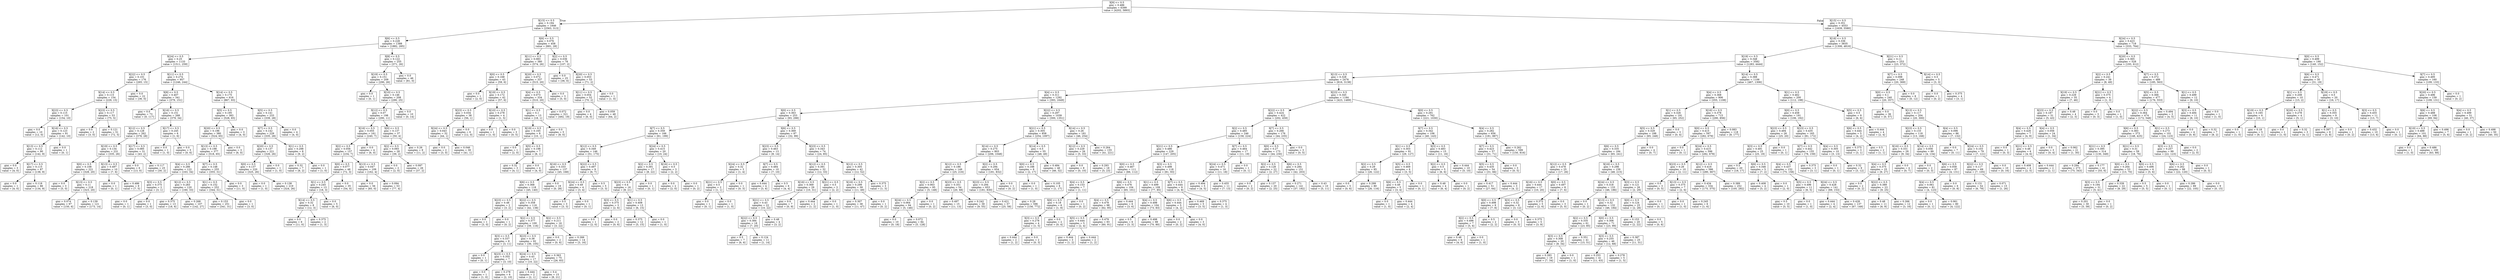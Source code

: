 digraph Tree {
node [shape=box] ;
0 [label="X[9] <= 0.5\ngini = 0.486\nsamples = 6399\nvalue = [4202, 5893]"] ;
1 [label="X[15] <= 0.5\ngini = 0.194\nsamples = 1846\nvalue = [2563, 313]"] ;
0 -> 1 [labeldistance=2.5, labelangle=45, headlabel="True"] ;
2 [label="X[6] <= 0.5\ngini = 0.228\nsamples = 1388\nvalue = [1882, 285]"] ;
1 -> 2 ;
3 [label="X[24] <= 0.5\ngini = 0.25\nsamples = 1133\nvalue = [1511, 259]"] ;
2 -> 3 ;
4 [label="X[22] <= 0.5\ngini = 0.101\nsamples = 176\nvalue = [265, 15]"] ;
3 -> 4 ;
5 [label="X[14] <= 0.5\ngini = 0.115\nsamples = 154\nvalue = [229, 15]"] ;
4 -> 5 ;
6 [label="X[23] <= 0.5\ngini = 0.115\nsamples = 101\nvalue = [154, 10]"] ;
5 -> 6 ;
7 [label="gini = 0.0\nsamples = 10\nvalue = [12, 0]"] ;
6 -> 7 ;
8 [label="X[16] <= 0.5\ngini = 0.123\nsamples = 91\nvalue = [142, 10]"] ;
6 -> 8 ;
9 [label="X[13] <= 0.5\ngini = 0.112\nsamples = 90\nvalue = [142, 9]"] ;
8 -> 9 ;
10 [label="gini = 0.0\nsamples = 3\nvalue = [4, 0]"] ;
9 -> 10 ;
11 [label="X[17] <= 0.5\ngini = 0.115\nsamples = 87\nvalue = [138, 9]"] ;
9 -> 11 ;
12 [label="gini = 0.0\nsamples = 1\nvalue = [4, 0]"] ;
11 -> 12 ;
13 [label="gini = 0.118\nsamples = 86\nvalue = [134, 9]"] ;
11 -> 13 ;
14 [label="gini = 0.0\nsamples = 1\nvalue = [0, 1]"] ;
8 -> 14 ;
15 [label="X[23] <= 0.5\ngini = 0.117\nsamples = 53\nvalue = [75, 5]"] ;
5 -> 15 ;
16 [label="gini = 0.0\nsamples = 2\nvalue = [3, 0]"] ;
15 -> 16 ;
17 [label="gini = 0.121\nsamples = 51\nvalue = [72, 5]"] ;
15 -> 17 ;
18 [label="gini = 0.0\nsamples = 22\nvalue = [36, 0]"] ;
4 -> 18 ;
19 [label="X[11] <= 0.5\ngini = 0.274\nsamples = 957\nvalue = [1246, 244]"] ;
3 -> 19 ;
20 [label="X[8] <= 0.5\ngini = 0.407\nsamples = 341\nvalue = [379, 151]"] ;
19 -> 20 ;
21 [label="gini = 0.0\nsamples = 73\nvalue = [0, 117]"] ;
20 -> 21 ;
22 [label="X[16] <= 0.5\ngini = 0.151\nsamples = 268\nvalue = [379, 34]"] ;
20 -> 22 ;
23 [label="X[12] <= 0.5\ngini = 0.128\nsamples = 262\nvalue = [378, 28]"] ;
22 -> 23 ;
24 [label="X[19] <= 0.5\ngini = 0.134\nsamples = 231\nvalue = [335, 26]"] ;
23 -> 24 ;
25 [label="X[0] <= 0.5\ngini = 0.108\nsamples = 221\nvalue = [328, 20]"] ;
24 -> 25 ;
26 [label="gini = 0.0\nsamples = 3\nvalue = [5, 0]"] ;
25 -> 26 ;
27 [label="X[13] <= 0.5\ngini = 0.11\nsamples = 218\nvalue = [323, 20]"] ;
25 -> 27 ;
28 [label="gini = 0.074\nsamples = 97\nvalue = [150, 6]"] ;
27 -> 28 ;
29 [label="gini = 0.139\nsamples = 121\nvalue = [173, 14]"] ;
27 -> 29 ;
30 [label="X[13] <= 0.5\ngini = 0.497\nsamples = 10\nvalue = [7, 6]"] ;
24 -> 30 ;
31 [label="gini = 0.0\nsamples = 1\nvalue = [0, 1]"] ;
30 -> 31 ;
32 [label="gini = 0.486\nsamples = 9\nvalue = [7, 5]"] ;
30 -> 32 ;
33 [label="X[17] <= 0.5\ngini = 0.085\nsamples = 31\nvalue = [43, 2]"] ;
23 -> 33 ;
34 [label="gini = 0.0\nsamples = 6\nvalue = [13, 0]"] ;
33 -> 34 ;
35 [label="gini = 0.117\nsamples = 25\nvalue = [30, 2]"] ;
33 -> 35 ;
36 [label="X[17] <= 0.5\ngini = 0.245\nsamples = 6\nvalue = [1, 6]"] ;
22 -> 36 ;
37 [label="gini = 0.0\nsamples = 1\nvalue = [1, 0]"] ;
36 -> 37 ;
38 [label="gini = 0.0\nsamples = 5\nvalue = [0, 6]"] ;
36 -> 38 ;
39 [label="X[14] <= 0.5\ngini = 0.175\nsamples = 616\nvalue = [867, 93]"] ;
19 -> 39 ;
40 [label="X[5] <= 0.5\ngini = 0.195\nsamples = 383\nvalue = [528, 65]"] ;
39 -> 40 ;
41 [label="X[20] <= 0.5\ngini = 0.196\nsamples = 380\nvalue = [524, 65]"] ;
40 -> 41 ;
42 [label="X[13] <= 0.5\ngini = 0.198\nsamples = 377\nvalue = [518, 65]"] ;
41 -> 42 ;
43 [label="X[4] <= 0.5\ngini = 0.286\nsamples = 122\nvalue = [163, 34]"] ;
42 -> 43 ;
44 [label="X[3] <= 0.5\ngini = 0.375\nsamples = 2\nvalue = [3, 1]"] ;
43 -> 44 ;
45 [label="gini = 0.0\nsamples = 1\nvalue = [0, 1]"] ;
44 -> 45 ;
46 [label="gini = 0.0\nsamples = 1\nvalue = [3, 0]"] ;
44 -> 46 ;
47 [label="X[12] <= 0.5\ngini = 0.283\nsamples = 120\nvalue = [160, 33]"] ;
43 -> 47 ;
48 [label="gini = 0.375\nsamples = 13\nvalue = [18, 6]"] ;
47 -> 48 ;
49 [label="gini = 0.268\nsamples = 107\nvalue = [142, 27]"] ;
47 -> 49 ;
50 [label="X[7] <= 0.5\ngini = 0.148\nsamples = 255\nvalue = [355, 31]"] ;
42 -> 50 ;
51 [label="X[1] <= 0.5\ngini = 0.152\nsamples = 252\nvalue = [344, 31]"] ;
50 -> 51 ;
52 [label="gini = 0.153\nsamples = 251\nvalue = [341, 31]"] ;
51 -> 52 ;
53 [label="gini = 0.0\nsamples = 1\nvalue = [3, 0]"] ;
51 -> 53 ;
54 [label="gini = 0.0\nsamples = 3\nvalue = [11, 0]"] ;
50 -> 54 ;
55 [label="gini = 0.0\nsamples = 3\nvalue = [6, 0]"] ;
41 -> 55 ;
56 [label="gini = 0.0\nsamples = 3\nvalue = [4, 0]"] ;
40 -> 56 ;
57 [label="X[5] <= 0.5\ngini = 0.141\nsamples = 233\nvalue = [339, 28]"] ;
39 -> 57 ;
58 [label="X[7] <= 0.5\ngini = 0.142\nsamples = 229\nvalue = [335, 28]"] ;
57 -> 58 ;
59 [label="X[20] <= 0.5\ngini = 0.137\nsamples = 221\nvalue = [326, 26]"] ;
58 -> 59 ;
60 [label="X[0] <= 0.5\ngini = 0.137\nsamples = 220\nvalue = [325, 26]"] ;
59 -> 60 ;
61 [label="gini = 0.0\nsamples = 1\nvalue = [1, 0]"] ;
60 -> 61 ;
62 [label="gini = 0.138\nsamples = 219\nvalue = [324, 26]"] ;
60 -> 62 ;
63 [label="gini = 0.0\nsamples = 1\nvalue = [1, 0]"] ;
59 -> 63 ;
64 [label="X[1] <= 0.5\ngini = 0.298\nsamples = 8\nvalue = [9, 2]"] ;
58 -> 64 ;
65 [label="gini = 0.32\nsamples = 7\nvalue = [8, 2]"] ;
64 -> 65 ;
66 [label="gini = 0.0\nsamples = 1\nvalue = [1, 0]"] ;
64 -> 66 ;
67 [label="gini = 0.0\nsamples = 4\nvalue = [4, 0]"] ;
57 -> 67 ;
68 [label="X[8] <= 0.5\ngini = 0.122\nsamples = 255\nvalue = [371, 26]"] ;
2 -> 68 ;
69 [label="X[19] <= 0.5\ngini = 0.151\nsamples = 209\nvalue = [290, 26]"] ;
68 -> 69 ;
70 [label="gini = 0.0\nsamples = 1\nvalue = [0, 1]"] ;
69 -> 70 ;
71 [label="X[10] <= 0.5\ngini = 0.146\nsamples = 208\nvalue = [290, 25]"] ;
69 -> 71 ;
72 [label="X[12] <= 0.5\ngini = 0.07\nsamples = 198\nvalue = [290, 11]"] ;
71 -> 72 ;
73 [label="X[16] <= 0.5\ngini = 0.055\nsamples = 161\nvalue = [240, 7]"] ;
72 -> 73 ;
74 [label="X[2] <= 0.5\ngini = 0.056\nsamples = 157\nvalue = [234, 7]"] ;
73 -> 74 ;
75 [label="X[0] <= 0.5\ngini = 0.077\nsamples = 48\nvalue = [72, 3]"] ;
74 -> 75 ;
76 [label="X[1] <= 0.5\ngini = 0.245\nsamples = 13\nvalue = [18, 3]"] ;
75 -> 76 ;
77 [label="X[14] <= 0.5\ngini = 0.32\nsamples = 8\nvalue = [12, 3]"] ;
76 -> 77 ;
78 [label="gini = 0.0\nsamples = 6\nvalue = [11, 0]"] ;
77 -> 78 ;
79 [label="gini = 0.375\nsamples = 2\nvalue = [1, 3]"] ;
77 -> 79 ;
80 [label="gini = 0.0\nsamples = 5\nvalue = [6, 0]"] ;
76 -> 80 ;
81 [label="gini = 0.0\nsamples = 35\nvalue = [54, 0]"] ;
75 -> 81 ;
82 [label="X[13] <= 0.5\ngini = 0.047\nsamples = 109\nvalue = [162, 4]"] ;
74 -> 82 ;
83 [label="gini = 0.0\nsamples = 56\nvalue = [85, 0]"] ;
82 -> 83 ;
84 [label="gini = 0.094\nsamples = 53\nvalue = [77, 4]"] ;
82 -> 84 ;
85 [label="gini = 0.0\nsamples = 4\nvalue = [6, 0]"] ;
73 -> 85 ;
86 [label="X[0] <= 0.5\ngini = 0.137\nsamples = 37\nvalue = [50, 4]"] ;
72 -> 86 ;
87 [label="X[2] <= 0.5\ngini = 0.093\nsamples = 28\nvalue = [39, 2]"] ;
86 -> 87 ;
88 [label="gini = 0.0\nsamples = 2\nvalue = [2, 0]"] ;
87 -> 88 ;
89 [label="gini = 0.097\nsamples = 26\nvalue = [37, 2]"] ;
87 -> 89 ;
90 [label="gini = 0.26\nsamples = 9\nvalue = [11, 2]"] ;
86 -> 90 ;
91 [label="gini = 0.0\nsamples = 10\nvalue = [0, 14]"] ;
71 -> 91 ;
92 [label="gini = 0.0\nsamples = 46\nvalue = [81, 0]"] ;
68 -> 92 ;
93 [label="X[6] <= 0.5\ngini = 0.076\nsamples = 458\nvalue = [681, 28]"] ;
1 -> 93 ;
94 [label="X[11] <= 0.5\ngini = 0.083\nsamples = 380\nvalue = [574, 26]"] ;
93 -> 94 ;
95 [label="X[0] <= 0.5\ngini = 0.168\nsamples = 43\nvalue = [59, 6]"] ;
94 -> 95 ;
96 [label="gini = 0.0\nsamples = 1\nvalue = [2, 0]"] ;
95 -> 96 ;
97 [label="X[19] <= 0.5\ngini = 0.172\nsamples = 42\nvalue = [57, 6]"] ;
95 -> 97 ;
98 [label="X[23] <= 0.5\ngini = 0.034\nsamples = 38\nvalue = [56, 1]"] ;
97 -> 98 ;
99 [label="X[24] <= 0.5\ngini = 0.043\nsamples = 32\nvalue = [44, 1]"] ;
98 -> 99 ;
100 [label="gini = 0.0\nsamples = 2\nvalue = [3, 0]"] ;
99 -> 100 ;
101 [label="gini = 0.046\nsamples = 30\nvalue = [41, 1]"] ;
99 -> 101 ;
102 [label="gini = 0.0\nsamples = 6\nvalue = [12, 0]"] ;
98 -> 102 ;
103 [label="X[10] <= 0.5\ngini = 0.278\nsamples = 4\nvalue = [1, 5]"] ;
97 -> 103 ;
104 [label="gini = 0.0\nsamples = 1\nvalue = [1, 0]"] ;
103 -> 104 ;
105 [label="gini = 0.0\nsamples = 3\nvalue = [0, 5]"] ;
103 -> 105 ;
106 [label="X[20] <= 0.5\ngini = 0.072\nsamples = 337\nvalue = [515, 20]"] ;
94 -> 106 ;
107 [label="X[4] <= 0.5\ngini = 0.073\nsamples = 334\nvalue = [510, 20]"] ;
106 -> 107 ;
108 [label="X[1] <= 0.5\ngini = 0.1\nsamples = 13\nvalue = [18, 1]"] ;
107 -> 108 ;
109 [label="X[19] <= 0.5\ngini = 0.165\nsamples = 8\nvalue = [10, 1]"] ;
108 -> 109 ;
110 [label="gini = 0.0\nsamples = 1\nvalue = [2, 0]"] ;
109 -> 110 ;
111 [label="X[5] <= 0.5\ngini = 0.198\nsamples = 7\nvalue = [8, 1]"] ;
109 -> 111 ;
112 [label="gini = 0.32\nsamples = 3\nvalue = [4, 1]"] ;
111 -> 112 ;
113 [label="gini = 0.0\nsamples = 4\nvalue = [4, 0]"] ;
111 -> 113 ;
114 [label="gini = 0.0\nsamples = 5\nvalue = [8, 0]"] ;
108 -> 114 ;
115 [label="gini = 0.072\nsamples = 321\nvalue = [492, 19]"] ;
107 -> 115 ;
116 [label="gini = 0.0\nsamples = 3\nvalue = [5, 0]"] ;
106 -> 116 ;
117 [label="X[2] <= 0.5\ngini = 0.036\nsamples = 78\nvalue = [107, 2]"] ;
93 -> 117 ;
118 [label="gini = 0.0\nsamples = 25\nvalue = [36, 0]"] ;
117 -> 118 ;
119 [label="X[20] <= 0.5\ngini = 0.053\nsamples = 53\nvalue = [71, 2]"] ;
117 -> 119 ;
120 [label="X[11] <= 0.5\ngini = 0.054\nsamples = 52\nvalue = [70, 2]"] ;
119 -> 120 ;
121 [label="gini = 0.0\nsamples = 4\nvalue = [6, 0]"] ;
120 -> 121 ;
122 [label="gini = 0.059\nsamples = 48\nvalue = [64, 2]"] ;
120 -> 122 ;
123 [label="gini = 0.0\nsamples = 1\nvalue = [1, 0]"] ;
119 -> 123 ;
124 [label="X[15] <= 0.5\ngini = 0.351\nsamples = 4553\nvalue = [1639, 5580]"] ;
0 -> 124 [labeldistance=2.5, labelangle=-45, headlabel="False"] ;
125 [label="X[18] <= 0.5\ngini = 0.336\nsamples = 3835\nvalue = [1306, 4816]"] ;
124 -> 125 ;
126 [label="X[19] <= 0.5\ngini = 0.348\nsamples = 3582\nvalue = [1283, 4444]"] ;
125 -> 126 ;
127 [label="X[13] <= 0.5\ngini = 0.328\nsamples = 2476\nvalue = [816, 3138]"] ;
126 -> 127 ;
128 [label="X[4] <= 0.5\ngini = 0.311\nsamples = 1292\nvalue = [393, 1649]"] ;
127 -> 128 ;
129 [label="X[0] <= 0.5\ngini = 0.363\nsamples = 253\nvalue = [93, 298]"] ;
128 -> 129 ;
130 [label="X[7] <= 0.5\ngini = 0.359\nsamples = 166\nvalue = [61, 199]"] ;
129 -> 130 ;
131 [label="X[12] <= 0.5\ngini = 0.349\nsamples = 146\nvalue = [51, 175]"] ;
130 -> 131 ;
132 [label="X[16] <= 0.5\ngini = 0.333\nsamples = 137\nvalue = [45, 168]"] ;
131 -> 132 ;
133 [label="X[6] <= 0.5\ngini = 0.368\nsamples = 118\nvalue = [45, 140]"] ;
132 -> 133 ;
134 [label="X[23] <= 0.5\ngini = 0.48\nsamples = 2\nvalue = [3, 2]"] ;
133 -> 134 ;
135 [label="gini = 0.0\nsamples = 1\nvalue = [3, 0]"] ;
134 -> 135 ;
136 [label="gini = 0.0\nsamples = 1\nvalue = [0, 2]"] ;
134 -> 136 ;
137 [label="X[22] <= 0.5\ngini = 0.358\nsamples = 116\nvalue = [42, 138]"] ;
133 -> 137 ;
138 [label="X[2] <= 0.5\ngini = 0.377\nsamples = 100\nvalue = [39, 116]"] ;
137 -> 138 ;
139 [label="X[3] <= 0.5\ngini = 0.337\nsamples = 8\nvalue = [3, 11]"] ;
138 -> 139 ;
140 [label="gini = 0.0\nsamples = 1\nvalue = [0, 1]"] ;
139 -> 140 ;
141 [label="X[23] <= 0.5\ngini = 0.355\nsamples = 7\nvalue = [3, 10]"] ;
139 -> 141 ;
142 [label="gini = 0.0\nsamples = 1\nvalue = [1, 0]"] ;
141 -> 142 ;
143 [label="gini = 0.278\nsamples = 6\nvalue = [2, 10]"] ;
141 -> 143 ;
144 [label="X[23] <= 0.5\ngini = 0.38\nsamples = 92\nvalue = [36, 105]"] ;
138 -> 144 ;
145 [label="X[24] <= 0.5\ngini = 0.43\nsamples = 17\nvalue = [10, 22]"] ;
144 -> 145 ;
146 [label="gini = 0.444\nsamples = 2\nvalue = [2, 1]"] ;
145 -> 146 ;
147 [label="gini = 0.4\nsamples = 15\nvalue = [8, 21]"] ;
145 -> 147 ;
148 [label="gini = 0.363\nsamples = 75\nvalue = [26, 83]"] ;
144 -> 148 ;
149 [label="X[2] <= 0.5\ngini = 0.211\nsamples = 16\nvalue = [3, 22]"] ;
137 -> 149 ;
150 [label="gini = 0.0\nsamples = 2\nvalue = [0, 6]"] ;
149 -> 150 ;
151 [label="gini = 0.266\nsamples = 14\nvalue = [3, 16]"] ;
149 -> 151 ;
152 [label="gini = 0.0\nsamples = 19\nvalue = [0, 28]"] ;
132 -> 152 ;
153 [label="X[22] <= 0.5\ngini = 0.497\nsamples = 9\nvalue = [6, 7]"] ;
131 -> 153 ;
154 [label="X[24] <= 0.5\ngini = 0.49\nsamples = 4\nvalue = [3, 4]"] ;
153 -> 154 ;
155 [label="gini = 0.5\nsamples = 3\nvalue = [3, 3]"] ;
154 -> 155 ;
156 [label="gini = 0.0\nsamples = 1\nvalue = [0, 1]"] ;
154 -> 156 ;
157 [label="gini = 0.5\nsamples = 5\nvalue = [3, 3]"] ;
153 -> 157 ;
158 [label="X[24] <= 0.5\ngini = 0.415\nsamples = 20\nvalue = [10, 24]"] ;
130 -> 158 ;
159 [label="X[2] <= 0.5\ngini = 0.391\nsamples = 17\nvalue = [8, 22]"] ;
158 -> 159 ;
160 [label="X[23] <= 0.5\ngini = 0.4\nsamples = 16\nvalue = [8, 21]"] ;
159 -> 160 ;
161 [label="X[3] <= 0.5\ngini = 0.375\nsamples = 3\nvalue = [2, 6]"] ;
160 -> 161 ;
162 [label="gini = 0.0\nsamples = 1\nvalue = [2, 0]"] ;
161 -> 162 ;
163 [label="gini = 0.0\nsamples = 2\nvalue = [0, 6]"] ;
161 -> 163 ;
164 [label="X[1] <= 0.5\ngini = 0.408\nsamples = 13\nvalue = [6, 15]"] ;
160 -> 164 ;
165 [label="gini = 0.375\nsamples = 12\nvalue = [5, 15]"] ;
164 -> 165 ;
166 [label="gini = 0.0\nsamples = 1\nvalue = [1, 0]"] ;
164 -> 166 ;
167 [label="gini = 0.0\nsamples = 1\nvalue = [0, 1]"] ;
159 -> 167 ;
168 [label="X[16] <= 0.5\ngini = 0.5\nsamples = 3\nvalue = [2, 2]"] ;
158 -> 168 ;
169 [label="gini = 0.0\nsamples = 2\nvalue = [2, 0]"] ;
168 -> 169 ;
170 [label="gini = 0.0\nsamples = 1\nvalue = [0, 2]"] ;
168 -> 170 ;
171 [label="X[6] <= 0.5\ngini = 0.369\nsamples = 87\nvalue = [32, 99]"] ;
129 -> 171 ;
172 [label="X[23] <= 0.5\ngini = 0.463\nsamples = 13\nvalue = [8, 14]"] ;
171 -> 172 ;
173 [label="X[24] <= 0.5\ngini = 0.32\nsamples = 3\nvalue = [1, 4]"] ;
172 -> 173 ;
174 [label="X[21] <= 0.5\ngini = 0.5\nsamples = 2\nvalue = [1, 1]"] ;
173 -> 174 ;
175 [label="gini = 0.0\nsamples = 1\nvalue = [0, 1]"] ;
174 -> 175 ;
176 [label="gini = 0.0\nsamples = 1\nvalue = [1, 0]"] ;
174 -> 176 ;
177 [label="gini = 0.0\nsamples = 1\nvalue = [0, 3]"] ;
173 -> 177 ;
178 [label="X[7] <= 0.5\ngini = 0.484\nsamples = 10\nvalue = [7, 10]"] ;
172 -> 178 ;
179 [label="gini = 0.444\nsamples = 4\nvalue = [3, 6]"] ;
178 -> 179 ;
180 [label="gini = 0.5\nsamples = 6\nvalue = [4, 4]"] ;
178 -> 180 ;
181 [label="X[23] <= 0.5\ngini = 0.343\nsamples = 74\nvalue = [24, 85]"] ;
171 -> 181 ;
182 [label="X[12] <= 0.5\ngini = 0.391\nsamples = 32\nvalue = [12, 33]"] ;
181 -> 182 ;
183 [label="X[16] <= 0.5\ngini = 0.369\nsamples = 29\nvalue = [10, 31]"] ;
182 -> 183 ;
184 [label="X[21] <= 0.5\ngini = 0.43\nsamples = 22\nvalue = [10, 22]"] ;
183 -> 184 ;
185 [label="X[22] <= 0.5\ngini = 0.384\nsamples = 18\nvalue = [7, 20]"] ;
184 -> 185 ;
186 [label="gini = 0.5\nsamples = 7\nvalue = [6, 6]"] ;
185 -> 186 ;
187 [label="gini = 0.124\nsamples = 11\nvalue = [1, 14]"] ;
185 -> 187 ;
188 [label="gini = 0.48\nsamples = 4\nvalue = [3, 2]"] ;
184 -> 188 ;
189 [label="gini = 0.0\nsamples = 7\nvalue = [0, 9]"] ;
183 -> 189 ;
190 [label="X[21] <= 0.5\ngini = 0.5\nsamples = 3\nvalue = [2, 2]"] ;
182 -> 190 ;
191 [label="gini = 0.444\nsamples = 2\nvalue = [1, 2]"] ;
190 -> 191 ;
192 [label="gini = 0.0\nsamples = 1\nvalue = [1, 0]"] ;
190 -> 192 ;
193 [label="X[12] <= 0.5\ngini = 0.305\nsamples = 42\nvalue = [12, 52]"] ;
181 -> 193 ;
194 [label="X[16] <= 0.5\ngini = 0.299\nsamples = 39\nvalue = [11, 49]"] ;
193 -> 194 ;
195 [label="gini = 0.307\nsamples = 38\nvalue = [11, 47]"] ;
194 -> 195 ;
196 [label="gini = 0.0\nsamples = 1\nvalue = [0, 2]"] ;
194 -> 196 ;
197 [label="gini = 0.375\nsamples = 3\nvalue = [1, 3]"] ;
193 -> 197 ;
198 [label="X[22] <= 0.5\ngini = 0.297\nsamples = 1039\nvalue = [300, 1351]"] ;
128 -> 198 ;
199 [label="X[21] <= 0.5\ngini = 0.305\nsamples = 858\nvalue = [254, 1097]"] ;
198 -> 199 ;
200 [label="X[14] <= 0.5\ngini = 0.275\nsamples = 803\nvalue = [206, 1048]"] ;
199 -> 200 ;
201 [label="X[12] <= 0.5\ngini = 0.186\nsamples = 149\nvalue = [25, 216]"] ;
200 -> 201 ;
202 [label="X[2] <= 0.5\ngini = 0.063\nsamples = 95\nvalue = [5, 148]"] ;
201 -> 202 ;
203 [label="X[24] <= 0.5\ngini = 0.064\nsamples = 94\nvalue = [5, 146]"] ;
202 -> 203 ;
204 [label="gini = 0.0\nsamples = 10\nvalue = [0, 18]"] ;
203 -> 204 ;
205 [label="gini = 0.072\nsamples = 84\nvalue = [5, 128]"] ;
203 -> 205 ;
206 [label="gini = 0.0\nsamples = 1\nvalue = [0, 2]"] ;
202 -> 206 ;
207 [label="X[23] <= 0.5\ngini = 0.351\nsamples = 54\nvalue = [20, 68]"] ;
201 -> 207 ;
208 [label="gini = 0.497\nsamples = 15\nvalue = [11, 13]"] ;
207 -> 208 ;
209 [label="gini = 0.242\nsamples = 39\nvalue = [9, 55]"] ;
207 -> 209 ;
210 [label="X[2] <= 0.5\ngini = 0.294\nsamples = 654\nvalue = [181, 832]"] ;
200 -> 210 ;
211 [label="X[23] <= 0.5\ngini = 0.294\nsamples = 653\nvalue = [181, 830]"] ;
210 -> 211 ;
212 [label="gini = 0.421\nsamples = 57\nvalue = [25, 58]"] ;
211 -> 212 ;
213 [label="gini = 0.28\nsamples = 596\nvalue = [156, 772]"] ;
211 -> 213 ;
214 [label="gini = 0.0\nsamples = 1\nvalue = [0, 2]"] ;
210 -> 214 ;
215 [label="X[14] <= 0.5\ngini = 0.5\nsamples = 55\nvalue = [48, 49]"] ;
199 -> 215 ;
216 [label="X[0] <= 0.5\ngini = 0.188\nsamples = 9\nvalue = [2, 17]"] ;
215 -> 216 ;
217 [label="gini = 0.0\nsamples = 1\nvalue = [1, 0]"] ;
216 -> 217 ;
218 [label="gini = 0.105\nsamples = 8\nvalue = [1, 17]"] ;
216 -> 218 ;
219 [label="gini = 0.484\nsamples = 46\nvalue = [46, 32]"] ;
215 -> 219 ;
220 [label="X[14] <= 0.5\ngini = 0.26\nsamples = 181\nvalue = [46, 254]"] ;
198 -> 220 ;
221 [label="X[12] <= 0.5\ngini = 0.229\nsamples = 26\nvalue = [5, 33]"] ;
220 -> 221 ;
222 [label="gini = 0.0\nsamples = 8\nvalue = [0, 10]"] ;
221 -> 222 ;
223 [label="gini = 0.293\nsamples = 18\nvalue = [5, 23]"] ;
221 -> 223 ;
224 [label="gini = 0.264\nsamples = 155\nvalue = [41, 221]"] ;
220 -> 224 ;
225 [label="X[23] <= 0.5\ngini = 0.345\nsamples = 1184\nvalue = [423, 1489]"] ;
127 -> 225 ;
226 [label="X[22] <= 0.5\ngini = 0.424\nsamples = 422\nvalue = [202, 459]"] ;
225 -> 226 ;
227 [label="X[2] <= 0.5\ngini = 0.485\nsamples = 246\nvalue = [158, 224]"] ;
226 -> 227 ;
228 [label="X[21] <= 0.5\ngini = 0.486\nsamples = 229\nvalue = [147, 205]"] ;
227 -> 228 ;
229 [label="X[0] <= 0.5\ngini = 0.467\nsamples = 111\nvalue = [66, 112]"] ;
228 -> 229 ;
230 [label="X[4] <= 0.5\ngini = 0.153\nsamples = 7\nvalue = [1, 11]"] ;
229 -> 230 ;
231 [label="X[6] <= 0.5\ngini = 0.18\nsamples = 6\nvalue = [1, 9]"] ;
230 -> 231 ;
232 [label="X[3] <= 0.5\ngini = 0.278\nsamples = 4\nvalue = [1, 5]"] ;
231 -> 232 ;
233 [label="gini = 0.444\nsamples = 2\nvalue = [1, 2]"] ;
232 -> 233 ;
234 [label="gini = 0.0\nsamples = 2\nvalue = [0, 3]"] ;
232 -> 234 ;
235 [label="gini = 0.0\nsamples = 2\nvalue = [0, 4]"] ;
231 -> 235 ;
236 [label="gini = 0.0\nsamples = 1\nvalue = [0, 2]"] ;
230 -> 236 ;
237 [label="X[6] <= 0.5\ngini = 0.476\nsamples = 104\nvalue = [65, 101]"] ;
229 -> 237 ;
238 [label="X[4] <= 0.5\ngini = 0.478\nsamples = 98\nvalue = [62, 95]"] ;
237 -> 238 ;
239 [label="X[5] <= 0.5\ngini = 0.444\nsamples = 5\nvalue = [2, 4]"] ;
238 -> 239 ;
240 [label="gini = 0.444\nsamples = 3\nvalue = [1, 2]"] ;
239 -> 240 ;
241 [label="gini = 0.444\nsamples = 2\nvalue = [1, 2]"] ;
239 -> 241 ;
242 [label="gini = 0.479\nsamples = 93\nvalue = [60, 91]"] ;
238 -> 242 ;
243 [label="gini = 0.444\nsamples = 6\nvalue = [3, 6]"] ;
237 -> 243 ;
244 [label="X[3] <= 0.5\ngini = 0.498\nsamples = 118\nvalue = [81, 93]"] ;
228 -> 244 ;
245 [label="X[1] <= 0.5\ngini = 0.499\nsamples = 109\nvalue = [77, 85]"] ;
244 -> 245 ;
246 [label="X[4] <= 0.5\ngini = 0.498\nsamples = 104\nvalue = [73, 83]"] ;
245 -> 246 ;
247 [label="gini = 0.5\nsamples = 6\nvalue = [3, 3]"] ;
246 -> 247 ;
248 [label="gini = 0.498\nsamples = 98\nvalue = [70, 80]"] ;
246 -> 248 ;
249 [label="X[6] <= 0.5\ngini = 0.444\nsamples = 5\nvalue = [4, 2]"] ;
245 -> 249 ;
250 [label="gini = 0.0\nsamples = 2\nvalue = [0, 2]"] ;
249 -> 250 ;
251 [label="gini = 0.0\nsamples = 3\nvalue = [4, 0]"] ;
249 -> 251 ;
252 [label="X[7] <= 0.5\ngini = 0.444\nsamples = 9\nvalue = [4, 8]"] ;
244 -> 252 ;
253 [label="gini = 0.469\nsamples = 5\nvalue = [3, 5]"] ;
252 -> 253 ;
254 [label="gini = 0.375\nsamples = 4\nvalue = [1, 3]"] ;
252 -> 254 ;
255 [label="X[7] <= 0.5\ngini = 0.464\nsamples = 17\nvalue = [11, 19]"] ;
227 -> 255 ;
256 [label="X[24] <= 0.5\ngini = 0.471\nsamples = 16\nvalue = [11, 18]"] ;
255 -> 256 ;
257 [label="gini = 0.494\nsamples = 5\nvalue = [4, 5]"] ;
256 -> 257 ;
258 [label="gini = 0.455\nsamples = 11\nvalue = [7, 13]"] ;
256 -> 258 ;
259 [label="gini = 0.0\nsamples = 1\nvalue = [0, 1]"] ;
255 -> 259 ;
260 [label="X[7] <= 0.5\ngini = 0.266\nsamples = 176\nvalue = [44, 235]"] ;
226 -> 260 ;
261 [label="X[0] <= 0.5\ngini = 0.27\nsamples = 173\nvalue = [44, 230]"] ;
260 -> 261 ;
262 [label="X[2] <= 0.5\ngini = 0.128\nsamples = 22\nvalue = [2, 27]"] ;
261 -> 262 ;
263 [label="gini = 0.0\nsamples = 2\nvalue = [0, 2]"] ;
262 -> 263 ;
264 [label="gini = 0.137\nsamples = 20\nvalue = [2, 25]"] ;
262 -> 264 ;
265 [label="X[6] <= 0.5\ngini = 0.284\nsamples = 151\nvalue = [42, 203]"] ;
261 -> 265 ;
266 [label="gini = 0.271\nsamples = 141\nvalue = [37, 192]"] ;
265 -> 266 ;
267 [label="gini = 0.43\nsamples = 10\nvalue = [5, 11]"] ;
265 -> 267 ;
268 [label="gini = 0.0\nsamples = 3\nvalue = [0, 5]"] ;
260 -> 268 ;
269 [label="X[0] <= 0.5\ngini = 0.291\nsamples = 762\nvalue = [221, 1030]"] ;
225 -> 269 ;
270 [label="X[7] <= 0.5\ngini = 0.342\nsamples = 106\nvalue = [40, 143]"] ;
269 -> 270 ;
271 [label="X[1] <= 0.5\ngini = 0.303\nsamples = 91\nvalue = [29, 127]"] ;
270 -> 271 ;
272 [label="X[2] <= 0.5\ngini = 0.29\nsamples = 85\nvalue = [26, 122]"] ;
271 -> 272 ;
273 [label="gini = 0.0\nsamples = 5\nvalue = [0, 6]"] ;
272 -> 273 ;
274 [label="gini = 0.299\nsamples = 80\nvalue = [26, 116]"] ;
272 -> 274 ;
275 [label="X[5] <= 0.5\ngini = 0.469\nsamples = 6\nvalue = [3, 5]"] ;
271 -> 275 ;
276 [label="X[6] <= 0.5\ngini = 0.49\nsamples = 5\nvalue = [3, 4]"] ;
275 -> 276 ;
277 [label="gini = 0.0\nsamples = 1\nvalue = [1, 0]"] ;
276 -> 277 ;
278 [label="gini = 0.444\nsamples = 4\nvalue = [2, 4]"] ;
276 -> 278 ;
279 [label="gini = 0.0\nsamples = 1\nvalue = [0, 1]"] ;
275 -> 279 ;
280 [label="X[3] <= 0.5\ngini = 0.483\nsamples = 15\nvalue = [11, 16]"] ;
270 -> 280 ;
281 [label="X[2] <= 0.5\ngini = 0.5\nsamples = 5\nvalue = [6, 6]"] ;
280 -> 281 ;
282 [label="gini = 0.48\nsamples = 4\nvalue = [6, 4]"] ;
281 -> 282 ;
283 [label="gini = 0.0\nsamples = 1\nvalue = [0, 2]"] ;
281 -> 283 ;
284 [label="gini = 0.444\nsamples = 10\nvalue = [5, 10]"] ;
280 -> 284 ;
285 [label="X[4] <= 0.5\ngini = 0.282\nsamples = 656\nvalue = [181, 887]"] ;
269 -> 285 ;
286 [label="X[7] <= 0.5\ngini = 0.423\nsamples = 57\nvalue = [31, 71]"] ;
285 -> 286 ;
287 [label="X[5] <= 0.5\ngini = 0.435\nsamples = 54\nvalue = [31, 66]"] ;
286 -> 287 ;
288 [label="gini = 0.417\nsamples = 51\nvalue = [27, 64]"] ;
287 -> 288 ;
289 [label="gini = 0.444\nsamples = 3\nvalue = [4, 2]"] ;
287 -> 289 ;
290 [label="gini = 0.0\nsamples = 3\nvalue = [0, 5]"] ;
286 -> 290 ;
291 [label="gini = 0.262\nsamples = 599\nvalue = [150, 816]"] ;
285 -> 291 ;
292 [label="X[14] <= 0.5\ngini = 0.388\nsamples = 1106\nvalue = [467, 1306]"] ;
126 -> 292 ;
293 [label="X[4] <= 0.5\ngini = 0.368\nsamples = 906\nvalue = [355, 1108]"] ;
292 -> 293 ;
294 [label="X[1] <= 0.5\ngini = 0.326\nsamples = 191\nvalue = [65, 252]"] ;
293 -> 294 ;
295 [label="X[5] <= 0.5\ngini = 0.329\nsamples = 188\nvalue = [65, 248]"] ;
294 -> 295 ;
296 [label="X[6] <= 0.5\ngini = 0.335\nsamples = 184\nvalue = [65, 241]"] ;
295 -> 296 ;
297 [label="X[12] <= 0.5\ngini = 0.478\nsamples = 25\nvalue = [17, 26]"] ;
296 -> 297 ;
298 [label="X[16] <= 0.5\ngini = 0.444\nsamples = 17\nvalue = [10, 20]"] ;
297 -> 298 ;
299 [label="X[0] <= 0.5\ngini = 0.498\nsamples = 9\nvalue = [7, 8]"] ;
298 -> 299 ;
300 [label="X[2] <= 0.5\ngini = 0.496\nsamples = 7\nvalue = [5, 6]"] ;
299 -> 300 ;
301 [label="gini = 0.48\nsamples = 6\nvalue = [4, 6]"] ;
300 -> 301 ;
302 [label="gini = 0.0\nsamples = 1\nvalue = [1, 0]"] ;
300 -> 302 ;
303 [label="gini = 0.5\nsamples = 2\nvalue = [2, 2]"] ;
299 -> 303 ;
304 [label="X[3] <= 0.5\ngini = 0.32\nsamples = 8\nvalue = [3, 12]"] ;
298 -> 304 ;
305 [label="gini = 0.0\nsamples = 3\nvalue = [0, 3]"] ;
304 -> 305 ;
306 [label="gini = 0.375\nsamples = 5\nvalue = [3, 9]"] ;
304 -> 306 ;
307 [label="X[0] <= 0.5\ngini = 0.497\nsamples = 8\nvalue = [7, 6]"] ;
297 -> 307 ;
308 [label="gini = 0.375\nsamples = 5\nvalue = [2, 6]"] ;
307 -> 308 ;
309 [label="gini = 0.0\nsamples = 3\nvalue = [5, 0]"] ;
307 -> 309 ;
310 [label="X[16] <= 0.5\ngini = 0.298\nsamples = 159\nvalue = [48, 215]"] ;
296 -> 310 ;
311 [label="X[24] <= 0.5\ngini = 0.318\nsamples = 133\nvalue = [46, 186]"] ;
310 -> 311 ;
312 [label="gini = 0.0\nsamples = 1\nvalue = [0, 2]"] ;
311 -> 312 ;
313 [label="X[13] <= 0.5\ngini = 0.32\nsamples = 132\nvalue = [46, 184]"] ;
311 -> 313 ;
314 [label="X[2] <= 0.5\ngini = 0.335\nsamples = 61\nvalue = [23, 85]"] ;
313 -> 314 ;
315 [label="X[3] <= 0.5\ngini = 0.308\nsamples = 20\nvalue = [8, 34]"] ;
314 -> 315 ;
316 [label="gini = 0.283\nsamples = 19\nvalue = [7, 34]"] ;
315 -> 316 ;
317 [label="gini = 0.0\nsamples = 1\nvalue = [1, 0]"] ;
315 -> 317 ;
318 [label="gini = 0.351\nsamples = 41\nvalue = [15, 51]"] ;
314 -> 318 ;
319 [label="X[0] <= 0.5\ngini = 0.306\nsamples = 71\nvalue = [23, 99]"] ;
313 -> 319 ;
320 [label="X[3] <= 0.5\ngini = 0.255\nsamples = 46\nvalue = [12, 68]"] ;
319 -> 320 ;
321 [label="gini = 0.253\nsamples = 41\nvalue = [11, 63]"] ;
320 -> 321 ;
322 [label="gini = 0.278\nsamples = 5\nvalue = [1, 5]"] ;
320 -> 322 ;
323 [label="gini = 0.387\nsamples = 25\nvalue = [11, 31]"] ;
319 -> 323 ;
324 [label="X[3] <= 0.5\ngini = 0.121\nsamples = 26\nvalue = [2, 29]"] ;
310 -> 324 ;
325 [label="X[0] <= 0.5\ngini = 0.124\nsamples = 25\nvalue = [2, 28]"] ;
324 -> 325 ;
326 [label="gini = 0.153\nsamples = 20\nvalue = [2, 22]"] ;
325 -> 326 ;
327 [label="gini = 0.0\nsamples = 5\nvalue = [0, 6]"] ;
325 -> 327 ;
328 [label="gini = 0.0\nsamples = 1\nvalue = [0, 1]"] ;
324 -> 328 ;
329 [label="gini = 0.0\nsamples = 4\nvalue = [0, 7]"] ;
295 -> 329 ;
330 [label="gini = 0.0\nsamples = 3\nvalue = [0, 4]"] ;
294 -> 330 ;
331 [label="X[16] <= 0.5\ngini = 0.378\nsamples = 715\nvalue = [290, 856]"] ;
293 -> 331 ;
332 [label="X[0] <= 0.5\ngini = 0.415\nsamples = 597\nvalue = [282, 679]"] ;
331 -> 332 ;
333 [label="gini = 0.0\nsamples = 1\nvalue = [0, 1]"] ;
332 -> 333 ;
334 [label="X[24] <= 0.5\ngini = 0.415\nsamples = 596\nvalue = [282, 678]"] ;
332 -> 334 ;
335 [label="X[23] <= 0.5\ngini = 0.26\nsamples = 10\nvalue = [2, 11]"] ;
334 -> 335 ;
336 [label="gini = 0.0\nsamples = 3\nvalue = [0, 5]"] ;
335 -> 336 ;
337 [label="X[13] <= 0.5\ngini = 0.375\nsamples = 7\nvalue = [2, 6]"] ;
335 -> 337 ;
338 [label="gini = 0.0\nsamples = 1\nvalue = [1, 0]"] ;
337 -> 338 ;
339 [label="gini = 0.245\nsamples = 6\nvalue = [1, 6]"] ;
337 -> 339 ;
340 [label="X[12] <= 0.5\ngini = 0.416\nsamples = 586\nvalue = [280, 667]"] ;
334 -> 340 ;
341 [label="gini = 0.434\nsamples = 334\nvalue = [175, 375]"] ;
340 -> 341 ;
342 [label="gini = 0.389\nsamples = 252\nvalue = [105, 292]"] ;
340 -> 342 ;
343 [label="gini = 0.083\nsamples = 118\nvalue = [8, 177]"] ;
331 -> 343 ;
344 [label="X[1] <= 0.5\ngini = 0.462\nsamples = 200\nvalue = [112, 198]"] ;
292 -> 344 ;
345 [label="X[0] <= 0.5\ngini = 0.458\nsamples = 191\nvalue = [106, 192]"] ;
344 -> 345 ;
346 [label="X[23] <= 0.5\ngini = 0.494\nsamples = 26\nvalue = [25, 20]"] ;
345 -> 346 ;
347 [label="X[3] <= 0.5\ngini = 0.491\nsamples = 25\nvalue = [25, 19]"] ;
346 -> 347 ;
348 [label="gini = 0.5\nsamples = 20\nvalue = [18, 17]"] ;
347 -> 348 ;
349 [label="X[6] <= 0.5\ngini = 0.346\nsamples = 5\nvalue = [7, 2]"] ;
347 -> 349 ;
350 [label="gini = 0.408\nsamples = 4\nvalue = [5, 2]"] ;
349 -> 350 ;
351 [label="gini = 0.0\nsamples = 1\nvalue = [2, 0]"] ;
349 -> 351 ;
352 [label="gini = 0.0\nsamples = 1\nvalue = [0, 1]"] ;
346 -> 352 ;
353 [label="X[23] <= 0.5\ngini = 0.435\nsamples = 165\nvalue = [81, 172]"] ;
345 -> 353 ;
354 [label="X[7] <= 0.5\ngini = 0.442\nsamples = 155\nvalue = [78, 159]"] ;
353 -> 354 ;
355 [label="X[4] <= 0.5\ngini = 0.437\nsamples = 152\nvalue = [75, 158]"] ;
354 -> 355 ;
356 [label="X[5] <= 0.5\ngini = 0.496\nsamples = 11\nvalue = [6, 5]"] ;
355 -> 356 ;
357 [label="gini = 0.5\nsamples = 10\nvalue = [5, 5]"] ;
356 -> 357 ;
358 [label="gini = 0.0\nsamples = 1\nvalue = [1, 0]"] ;
356 -> 358 ;
359 [label="X[24] <= 0.5\ngini = 0.428\nsamples = 141\nvalue = [69, 153]"] ;
355 -> 359 ;
360 [label="gini = 0.444\nsamples = 4\nvalue = [2, 4]"] ;
359 -> 360 ;
361 [label="gini = 0.428\nsamples = 137\nvalue = [67, 149]"] ;
359 -> 361 ;
362 [label="gini = 0.375\nsamples = 3\nvalue = [3, 1]"] ;
354 -> 362 ;
363 [label="X[4] <= 0.5\ngini = 0.305\nsamples = 10\nvalue = [3, 13]"] ;
353 -> 363 ;
364 [label="gini = 0.0\nsamples = 1\nvalue = [0, 1]"] ;
363 -> 364 ;
365 [label="gini = 0.32\nsamples = 9\nvalue = [3, 12]"] ;
363 -> 365 ;
366 [label="X[5] <= 0.5\ngini = 0.5\nsamples = 9\nvalue = [6, 6]"] ;
344 -> 366 ;
367 [label="X[6] <= 0.5\ngini = 0.444\nsamples = 5\nvalue = [4, 2]"] ;
366 -> 367 ;
368 [label="gini = 0.375\nsamples = 3\nvalue = [3, 1]"] ;
367 -> 368 ;
369 [label="gini = 0.5\nsamples = 2\nvalue = [1, 1]"] ;
367 -> 369 ;
370 [label="gini = 0.444\nsamples = 4\nvalue = [2, 4]"] ;
366 -> 370 ;
371 [label="X[21] <= 0.5\ngini = 0.11\nsamples = 253\nvalue = [23, 372]"] ;
125 -> 371 ;
372 [label="X[7] <= 0.5\ngini = 0.098\nsamples = 248\nvalue = [20, 369]"] ;
371 -> 372 ;
373 [label="X[0] <= 0.5\ngini = 0.1\nsamples = 240\nvalue = [20, 357]"] ;
372 -> 373 ;
374 [label="gini = 0.0\nsamples = 36\nvalue = [0, 57]"] ;
373 -> 374 ;
375 [label="X[13] <= 0.5\ngini = 0.117\nsamples = 204\nvalue = [20, 300]"] ;
373 -> 375 ;
376 [label="X[23] <= 0.5\ngini = 0.133\nsamples = 118\nvalue = [13, 168]"] ;
375 -> 376 ;
377 [label="X[16] <= 0.5\ngini = 0.331\nsamples = 29\nvalue = [9, 34]"] ;
376 -> 377 ;
378 [label="X[4] <= 0.5\ngini = 0.375\nsamples = 25\nvalue = [9, 27]"] ;
377 -> 378 ;
379 [label="gini = 0.0\nsamples = 2\nvalue = [0, 2]"] ;
378 -> 379 ;
380 [label="X[22] <= 0.5\ngini = 0.389\nsamples = 23\nvalue = [9, 25]"] ;
378 -> 380 ;
381 [label="gini = 0.48\nsamples = 11\nvalue = [6, 9]"] ;
380 -> 381 ;
382 [label="gini = 0.266\nsamples = 12\nvalue = [3, 16]"] ;
380 -> 382 ;
383 [label="gini = 0.0\nsamples = 4\nvalue = [0, 7]"] ;
377 -> 383 ;
384 [label="X[14] <= 0.5\ngini = 0.056\nsamples = 89\nvalue = [4, 134]"] ;
376 -> 384 ;
385 [label="gini = 0.0\nsamples = 2\nvalue = [0, 3]"] ;
384 -> 385 ;
386 [label="X[6] <= 0.5\ngini = 0.058\nsamples = 87\nvalue = [4, 131]"] ;
384 -> 386 ;
387 [label="X[4] <= 0.5\ngini = 0.061\nsamples = 81\nvalue = [4, 123]"] ;
386 -> 387 ;
388 [label="gini = 0.0\nsamples = 1\nvalue = [0, 1]"] ;
387 -> 388 ;
389 [label="gini = 0.061\nsamples = 80\nvalue = [4, 122]"] ;
387 -> 389 ;
390 [label="gini = 0.0\nsamples = 6\nvalue = [0, 8]"] ;
386 -> 390 ;
391 [label="X[4] <= 0.5\ngini = 0.096\nsamples = 86\nvalue = [7, 132]"] ;
375 -> 391 ;
392 [label="gini = 0.0\nsamples = 7\nvalue = [0, 11]"] ;
391 -> 392 ;
393 [label="X[24] <= 0.5\ngini = 0.103\nsamples = 79\nvalue = [7, 121]"] ;
391 -> 393 ;
394 [label="X[22] <= 0.5\ngini = 0.117\nsamples = 69\nvalue = [7, 105]"] ;
393 -> 394 ;
395 [label="gini = 0.131\nsamples = 54\nvalue = [6, 79]"] ;
394 -> 395 ;
396 [label="gini = 0.071\nsamples = 15\nvalue = [1, 26]"] ;
394 -> 396 ;
397 [label="gini = 0.0\nsamples = 10\nvalue = [0, 16]"] ;
393 -> 397 ;
398 [label="gini = 0.0\nsamples = 8\nvalue = [0, 12]"] ;
372 -> 398 ;
399 [label="X[14] <= 0.5\ngini = 0.5\nsamples = 5\nvalue = [3, 3]"] ;
371 -> 399 ;
400 [label="gini = 0.0\nsamples = 1\nvalue = [0, 2]"] ;
399 -> 400 ;
401 [label="gini = 0.375\nsamples = 4\nvalue = [3, 1]"] ;
399 -> 401 ;
402 [label="X[24] <= 0.5\ngini = 0.423\nsamples = 718\nvalue = [333, 764]"] ;
124 -> 402 ;
403 [label="X[20] <= 0.5\ngini = 0.365\nsamples = 528\nvalue = [193, 612]"] ;
402 -> 403 ;
404 [label="X[2] <= 0.5\ngini = 0.241\nsamples = 39\nvalue = [8, 49]"] ;
403 -> 404 ;
405 [label="X[19] <= 0.5\ngini = 0.229\nsamples = 35\nvalue = [7, 46]"] ;
404 -> 405 ;
406 [label="X[23] <= 0.5\ngini = 0.187\nsamples = 31\nvalue = [5, 43]"] ;
405 -> 406 ;
407 [label="X[4] <= 0.5\ngini = 0.426\nsamples = 7\nvalue = [4, 9]"] ;
406 -> 407 ;
408 [label="gini = 0.0\nsamples = 1\nvalue = [0, 3]"] ;
407 -> 408 ;
409 [label="X[21] <= 0.5\ngini = 0.48\nsamples = 6\nvalue = [4, 6]"] ;
407 -> 409 ;
410 [label="gini = 0.408\nsamples = 4\nvalue = [2, 5]"] ;
409 -> 410 ;
411 [label="gini = 0.444\nsamples = 2\nvalue = [2, 1]"] ;
409 -> 411 ;
412 [label="X[4] <= 0.5\ngini = 0.056\nsamples = 24\nvalue = [1, 34]"] ;
406 -> 412 ;
413 [label="gini = 0.0\nsamples = 3\nvalue = [0, 4]"] ;
412 -> 413 ;
414 [label="gini = 0.062\nsamples = 21\nvalue = [1, 30]"] ;
412 -> 414 ;
415 [label="gini = 0.48\nsamples = 4\nvalue = [2, 3]"] ;
405 -> 415 ;
416 [label="X[21] <= 0.5\ngini = 0.375\nsamples = 4\nvalue = [1, 3]"] ;
404 -> 416 ;
417 [label="gini = 0.0\nsamples = 3\nvalue = [0, 3]"] ;
416 -> 417 ;
418 [label="gini = 0.0\nsamples = 1\nvalue = [1, 0]"] ;
416 -> 418 ;
419 [label="X[7] <= 0.5\ngini = 0.372\nsamples = 489\nvalue = [185, 563]"] ;
403 -> 419 ;
420 [label="X[5] <= 0.5\ngini = 0.366\nsamples = 477\nvalue = [176, 553]"] ;
419 -> 420 ;
421 [label="X[22] <= 0.5\ngini = 0.364\nsamples = 474\nvalue = [172, 548]"] ;
420 -> 421 ;
422 [label="X[6] <= 0.5\ngini = 0.383\nsamples = 373\nvalue = [148, 425]"] ;
421 -> 422 ;
423 [label="X[21] <= 0.5\ngini = 0.395\nsamples = 314\nvalue = [130, 349]"] ;
422 -> 423 ;
424 [label="gini = 0.294\nsamples = 273\nvalue = [75, 343]"] ;
423 -> 424 ;
425 [label="gini = 0.177\nsamples = 41\nvalue = [55, 6]"] ;
423 -> 425 ;
426 [label="X[21] <= 0.5\ngini = 0.31\nsamples = 59\nvalue = [18, 76]"] ;
422 -> 426 ;
427 [label="X[0] <= 0.5\ngini = 0.264\nsamples = 53\nvalue = [13, 70]"] ;
426 -> 427 ;
428 [label="X[3] <= 0.5\ngini = 0.194\nsamples = 31\nvalue = [5, 41]"] ;
427 -> 428 ;
429 [label="gini = 0.201\nsamples = 30\nvalue = [5, 39]"] ;
428 -> 429 ;
430 [label="gini = 0.0\nsamples = 1\nvalue = [0, 2]"] ;
428 -> 430 ;
431 [label="gini = 0.339\nsamples = 22\nvalue = [8, 29]"] ;
427 -> 431 ;
432 [label="X[0] <= 0.5\ngini = 0.496\nsamples = 6\nvalue = [5, 6]"] ;
426 -> 432 ;
433 [label="gini = 0.5\nsamples = 5\nvalue = [5, 5]"] ;
432 -> 433 ;
434 [label="gini = 0.0\nsamples = 1\nvalue = [0, 1]"] ;
432 -> 434 ;
435 [label="X[1] <= 0.5\ngini = 0.273\nsamples = 101\nvalue = [24, 123]"] ;
421 -> 435 ;
436 [label="X[3] <= 0.5\ngini = 0.257\nsamples = 99\nvalue = [22, 123]"] ;
435 -> 436 ;
437 [label="X[6] <= 0.5\ngini = 0.262\nsamples = 98\nvalue = [22, 120]"] ;
436 -> 437 ;
438 [label="gini = 0.286\nsamples = 89\nvalue = [22, 105]"] ;
437 -> 438 ;
439 [label="gini = 0.0\nsamples = 9\nvalue = [0, 15]"] ;
437 -> 439 ;
440 [label="gini = 0.0\nsamples = 1\nvalue = [0, 3]"] ;
436 -> 440 ;
441 [label="gini = 0.0\nsamples = 2\nvalue = [2, 0]"] ;
435 -> 441 ;
442 [label="gini = 0.494\nsamples = 3\nvalue = [4, 5]"] ;
420 -> 442 ;
443 [label="X[1] <= 0.5\ngini = 0.499\nsamples = 12\nvalue = [9, 10]"] ;
419 -> 443 ;
444 [label="X[3] <= 0.5\ngini = 0.494\nsamples = 11\nvalue = [8, 10]"] ;
443 -> 444 ;
445 [label="gini = 0.0\nsamples = 4\nvalue = [0, 8]"] ;
444 -> 445 ;
446 [label="gini = 0.32\nsamples = 7\nvalue = [8, 2]"] ;
444 -> 446 ;
447 [label="gini = 0.0\nsamples = 1\nvalue = [1, 0]"] ;
443 -> 447 ;
448 [label="X[0] <= 0.5\ngini = 0.499\nsamples = 190\nvalue = [140, 152]"] ;
402 -> 448 ;
449 [label="X[6] <= 0.5\ngini = 0.471\nsamples = 30\nvalue = [31, 19]"] ;
448 -> 449 ;
450 [label="X[1] <= 0.5\ngini = 0.208\nsamples = 10\nvalue = [15, 2]"] ;
449 -> 450 ;
451 [label="X[19] <= 0.5\ngini = 0.165\nsamples = 6\nvalue = [10, 1]"] ;
450 -> 451 ;
452 [label="gini = 0.0\nsamples = 1\nvalue = [1, 0]"] ;
451 -> 452 ;
453 [label="gini = 0.18\nsamples = 5\nvalue = [9, 1]"] ;
451 -> 453 ;
454 [label="X[20] <= 0.5\ngini = 0.278\nsamples = 4\nvalue = [5, 1]"] ;
450 -> 454 ;
455 [label="gini = 0.0\nsamples = 1\nvalue = [1, 0]"] ;
454 -> 455 ;
456 [label="gini = 0.32\nsamples = 3\nvalue = [4, 1]"] ;
454 -> 456 ;
457 [label="X[19] <= 0.5\ngini = 0.5\nsamples = 20\nvalue = [16, 17]"] ;
449 -> 457 ;
458 [label="X[1] <= 0.5\ngini = 0.355\nsamples = 9\nvalue = [3, 10]"] ;
457 -> 458 ;
459 [label="gini = 0.397\nsamples = 8\nvalue = [3, 8]"] ;
458 -> 459 ;
460 [label="gini = 0.0\nsamples = 1\nvalue = [0, 2]"] ;
458 -> 460 ;
461 [label="X[3] <= 0.5\ngini = 0.455\nsamples = 11\nvalue = [13, 7]"] ;
457 -> 461 ;
462 [label="gini = 0.432\nsamples = 10\nvalue = [13, 6]"] ;
461 -> 462 ;
463 [label="gini = 0.0\nsamples = 1\nvalue = [0, 1]"] ;
461 -> 463 ;
464 [label="X[7] <= 0.5\ngini = 0.495\nsamples = 160\nvalue = [109, 133]"] ;
448 -> 464 ;
465 [label="X[20] <= 0.5\ngini = 0.496\nsamples = 159\nvalue = [109, 131]"] ;
464 -> 465 ;
466 [label="X[6] <= 0.5\ngini = 0.488\nsamples = 108\nvalue = [69, 94]"] ;
465 -> 466 ;
467 [label="X[19] <= 0.5\ngini = 0.488\nsamples = 101\nvalue = [64, 88]"] ;
466 -> 467 ;
468 [label="gini = 0.0\nsamples = 1\nvalue = [1, 0]"] ;
467 -> 468 ;
469 [label="gini = 0.486\nsamples = 100\nvalue = [63, 88]"] ;
467 -> 469 ;
470 [label="gini = 0.496\nsamples = 7\nvalue = [5, 6]"] ;
466 -> 470 ;
471 [label="X[4] <= 0.5\ngini = 0.499\nsamples = 51\nvalue = [40, 37]"] ;
465 -> 471 ;
472 [label="gini = 0.0\nsamples = 1\nvalue = [0, 2]"] ;
471 -> 472 ;
473 [label="gini = 0.498\nsamples = 50\nvalue = [40, 35]"] ;
471 -> 473 ;
474 [label="gini = 0.0\nsamples = 1\nvalue = [0, 2]"] ;
464 -> 474 ;
}